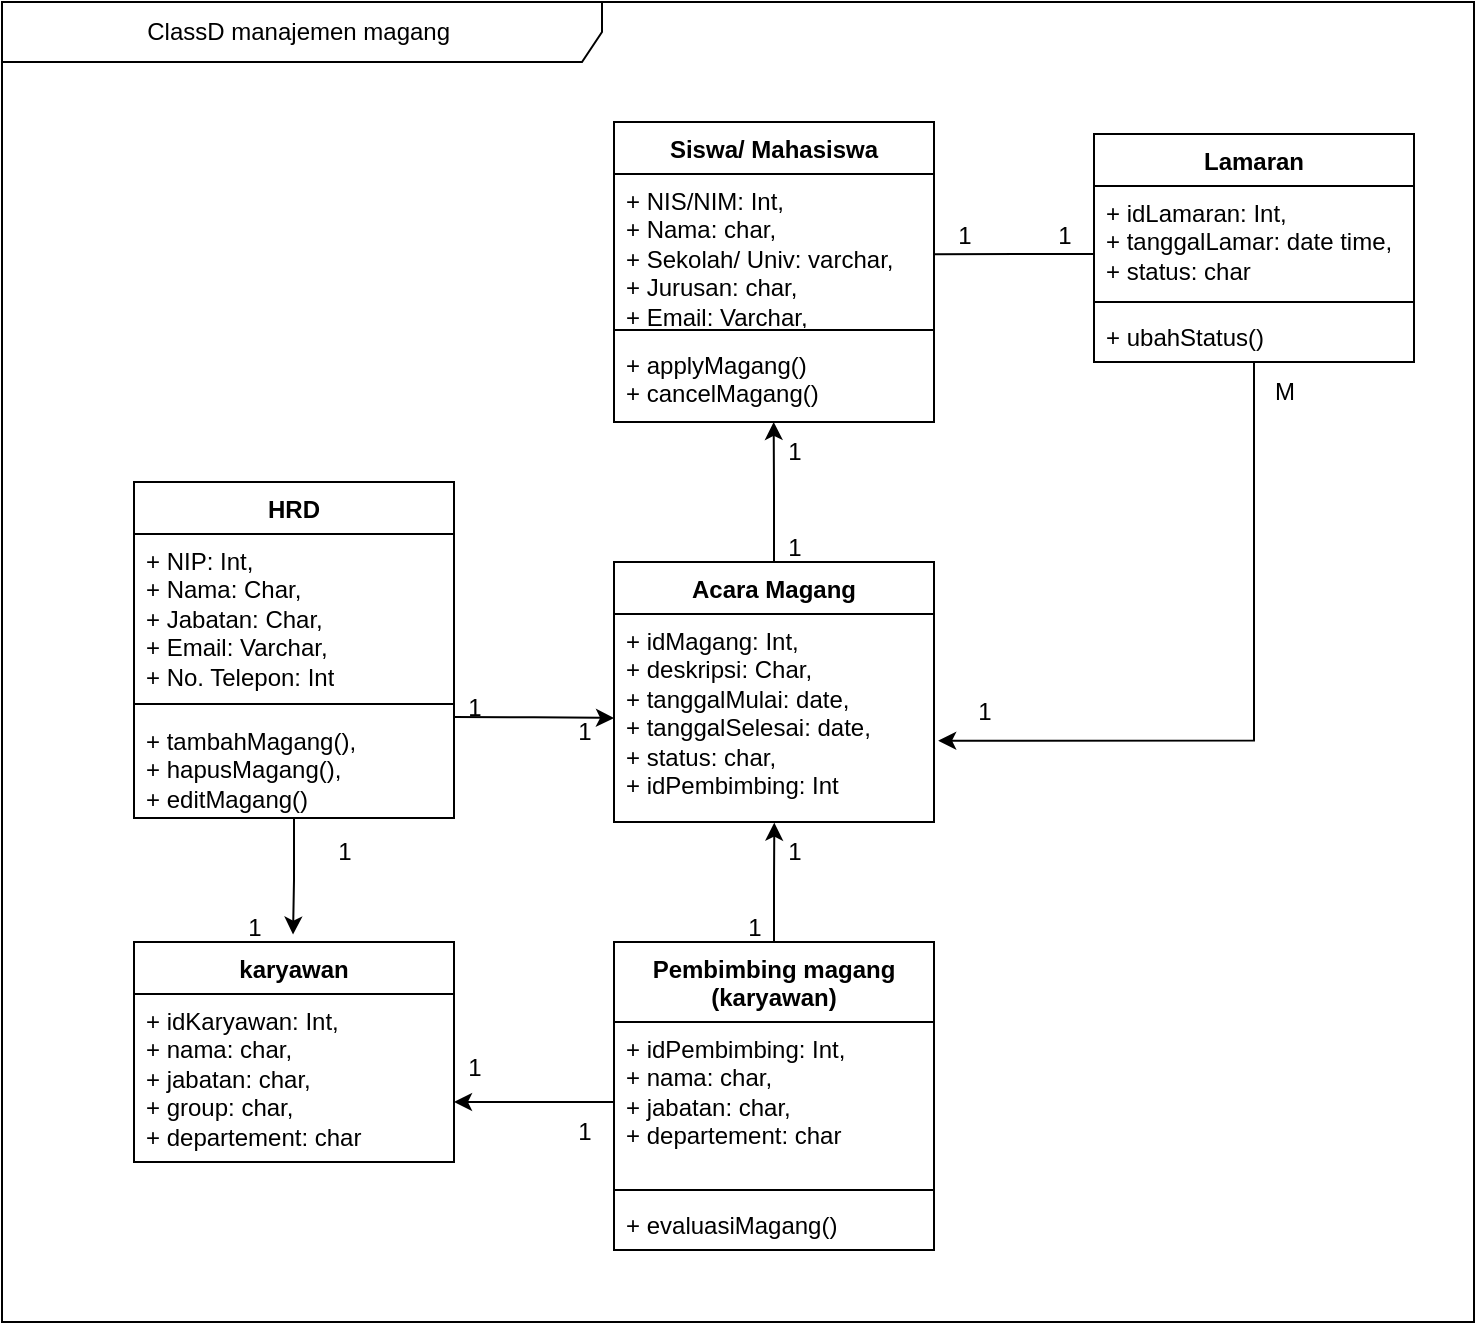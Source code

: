 <mxfile version="24.5.3" type="device">
  <diagram id="C5RBs43oDa-KdzZeNtuy" name="Page-1">
    <mxGraphModel dx="402" dy="135" grid="1" gridSize="10" guides="0" tooltips="1" connect="1" arrows="1" fold="1" page="1" pageScale="1" pageWidth="1169" pageHeight="827" math="0" shadow="0">
      <root>
        <mxCell id="WIyWlLk6GJQsqaUBKTNV-0" />
        <mxCell id="WIyWlLk6GJQsqaUBKTNV-1" parent="WIyWlLk6GJQsqaUBKTNV-0" />
        <mxCell id="ZS6XSb4tDrU91-AkH117-0" value="ClassD manajemen magang&amp;nbsp;" style="shape=umlFrame;whiteSpace=wrap;html=1;pointerEvents=0;width=300;height=30;" parent="WIyWlLk6GJQsqaUBKTNV-1" vertex="1">
          <mxGeometry x="54" y="20" width="736" height="660" as="geometry" />
        </mxCell>
        <mxCell id="ZS6XSb4tDrU91-AkH117-1" value="Siswa/ Mahasiswa" style="swimlane;fontStyle=1;align=center;verticalAlign=top;childLayout=stackLayout;horizontal=1;startSize=26;horizontalStack=0;resizeParent=1;resizeParentMax=0;resizeLast=0;collapsible=1;marginBottom=0;whiteSpace=wrap;html=1;" parent="WIyWlLk6GJQsqaUBKTNV-1" vertex="1">
          <mxGeometry x="360" y="80" width="160" height="150" as="geometry" />
        </mxCell>
        <mxCell id="ZS6XSb4tDrU91-AkH117-2" value="+ NIS/NIM: Int,&lt;div&gt;+ Nama: char,&lt;/div&gt;&lt;div&gt;+ Sekolah/ Univ: varchar,&lt;/div&gt;&lt;div&gt;+ Jurusan: char,&lt;/div&gt;&lt;div&gt;+ Email: Varchar,&lt;/div&gt;&lt;div&gt;+ NoTel: Int&amp;nbsp;&lt;/div&gt;" style="text;strokeColor=none;fillColor=none;align=left;verticalAlign=top;spacingLeft=4;spacingRight=4;overflow=hidden;rotatable=0;points=[[0,0.5],[1,0.5]];portConstraint=eastwest;whiteSpace=wrap;html=1;" parent="ZS6XSb4tDrU91-AkH117-1" vertex="1">
          <mxGeometry y="26" width="160" height="74" as="geometry" />
        </mxCell>
        <mxCell id="ZS6XSb4tDrU91-AkH117-3" value="" style="line;strokeWidth=1;fillColor=none;align=left;verticalAlign=middle;spacingTop=-1;spacingLeft=3;spacingRight=3;rotatable=0;labelPosition=right;points=[];portConstraint=eastwest;strokeColor=inherit;" parent="ZS6XSb4tDrU91-AkH117-1" vertex="1">
          <mxGeometry y="100" width="160" height="8" as="geometry" />
        </mxCell>
        <mxCell id="ZS6XSb4tDrU91-AkH117-4" value="+ applyMagang()&lt;div&gt;+ cancelMagang()&lt;/div&gt;" style="text;strokeColor=none;fillColor=none;align=left;verticalAlign=top;spacingLeft=4;spacingRight=4;overflow=hidden;rotatable=0;points=[[0,0.5],[1,0.5]];portConstraint=eastwest;whiteSpace=wrap;html=1;" parent="ZS6XSb4tDrU91-AkH117-1" vertex="1">
          <mxGeometry y="108" width="160" height="42" as="geometry" />
        </mxCell>
        <mxCell id="PLc3peeYU2eGHcnz-muS-8" value="" style="edgeStyle=orthogonalEdgeStyle;rounded=0;orthogonalLoop=1;jettySize=auto;html=1;entryX=0.501;entryY=1.003;entryDx=0;entryDy=0;entryPerimeter=0;" parent="WIyWlLk6GJQsqaUBKTNV-1" source="ZS6XSb4tDrU91-AkH117-5" target="ZS6XSb4tDrU91-AkH117-10" edge="1">
          <mxGeometry relative="1" as="geometry" />
        </mxCell>
        <mxCell id="ZS6XSb4tDrU91-AkH117-5" value="Pembimbing magang (karyawan)" style="swimlane;fontStyle=1;align=center;verticalAlign=top;childLayout=stackLayout;horizontal=1;startSize=40;horizontalStack=0;resizeParent=1;resizeParentMax=0;resizeLast=0;collapsible=1;marginBottom=0;whiteSpace=wrap;html=1;" parent="WIyWlLk6GJQsqaUBKTNV-1" vertex="1">
          <mxGeometry x="360" y="490" width="160" height="154" as="geometry" />
        </mxCell>
        <mxCell id="ZS6XSb4tDrU91-AkH117-6" value="+ idPembimbing: Int,&lt;div&gt;+ nama: char,&lt;/div&gt;&lt;div&gt;+ jabatan: char,&lt;/div&gt;&lt;div&gt;+ departement: char&lt;/div&gt;&lt;div&gt;&lt;div&gt;&lt;br&gt;&lt;/div&gt;&lt;/div&gt;" style="text;strokeColor=none;fillColor=none;align=left;verticalAlign=top;spacingLeft=4;spacingRight=4;overflow=hidden;rotatable=0;points=[[0,0.5],[1,0.5]];portConstraint=eastwest;whiteSpace=wrap;html=1;" parent="ZS6XSb4tDrU91-AkH117-5" vertex="1">
          <mxGeometry y="40" width="160" height="80" as="geometry" />
        </mxCell>
        <mxCell id="ZS6XSb4tDrU91-AkH117-7" value="" style="line;strokeWidth=1;fillColor=none;align=left;verticalAlign=middle;spacingTop=-1;spacingLeft=3;spacingRight=3;rotatable=0;labelPosition=right;points=[];portConstraint=eastwest;strokeColor=inherit;" parent="ZS6XSb4tDrU91-AkH117-5" vertex="1">
          <mxGeometry y="120" width="160" height="8" as="geometry" />
        </mxCell>
        <mxCell id="ZS6XSb4tDrU91-AkH117-8" value="+ evaluasiMagang()" style="text;strokeColor=none;fillColor=none;align=left;verticalAlign=top;spacingLeft=4;spacingRight=4;overflow=hidden;rotatable=0;points=[[0,0.5],[1,0.5]];portConstraint=eastwest;whiteSpace=wrap;html=1;" parent="ZS6XSb4tDrU91-AkH117-5" vertex="1">
          <mxGeometry y="128" width="160" height="26" as="geometry" />
        </mxCell>
        <mxCell id="ZS6XSb4tDrU91-AkH117-9" value="Acara Magang" style="swimlane;fontStyle=1;align=center;verticalAlign=top;childLayout=stackLayout;horizontal=1;startSize=26;horizontalStack=0;resizeParent=1;resizeParentMax=0;resizeLast=0;collapsible=1;marginBottom=0;whiteSpace=wrap;html=1;" parent="WIyWlLk6GJQsqaUBKTNV-1" vertex="1">
          <mxGeometry x="360" y="300" width="160" height="130" as="geometry" />
        </mxCell>
        <mxCell id="ZS6XSb4tDrU91-AkH117-10" value="+ idMagang: Int,&lt;div&gt;+ deskripsi: Char,&lt;/div&gt;&lt;div&gt;+ tanggalMulai: date,&amp;nbsp;&lt;/div&gt;&lt;div&gt;+ tanggalSelesai: date,&lt;/div&gt;&lt;div&gt;+ status: char,&lt;/div&gt;&lt;div&gt;+ idPembimbing: Int&lt;/div&gt;" style="text;strokeColor=none;fillColor=none;align=left;verticalAlign=top;spacingLeft=4;spacingRight=4;overflow=hidden;rotatable=0;points=[[0,0.5],[1,0.5]];portConstraint=eastwest;whiteSpace=wrap;html=1;" parent="ZS6XSb4tDrU91-AkH117-9" vertex="1">
          <mxGeometry y="26" width="160" height="104" as="geometry" />
        </mxCell>
        <mxCell id="PLc3peeYU2eGHcnz-muS-4" value="" style="edgeStyle=orthogonalEdgeStyle;rounded=0;orthogonalLoop=1;jettySize=auto;html=1;exitX=0.998;exitY=0.03;exitDx=0;exitDy=0;exitPerimeter=0;" parent="WIyWlLk6GJQsqaUBKTNV-1" source="ZS6XSb4tDrU91-AkH117-16" target="ZS6XSb4tDrU91-AkH117-10" edge="1">
          <mxGeometry relative="1" as="geometry" />
        </mxCell>
        <mxCell id="z0wIMpjTKug45rJ7t6Iy-0" value="" style="edgeStyle=orthogonalEdgeStyle;rounded=0;orthogonalLoop=1;jettySize=auto;html=1;entryX=0.497;entryY=-0.034;entryDx=0;entryDy=0;entryPerimeter=0;" edge="1" parent="WIyWlLk6GJQsqaUBKTNV-1" source="ZS6XSb4tDrU91-AkH117-13" target="rwTYOmjc_J8FM25p9r6h-0">
          <mxGeometry relative="1" as="geometry" />
        </mxCell>
        <mxCell id="ZS6XSb4tDrU91-AkH117-13" value="HRD" style="swimlane;fontStyle=1;align=center;verticalAlign=top;childLayout=stackLayout;horizontal=1;startSize=26;horizontalStack=0;resizeParent=1;resizeParentMax=0;resizeLast=0;collapsible=1;marginBottom=0;whiteSpace=wrap;html=1;" parent="WIyWlLk6GJQsqaUBKTNV-1" vertex="1">
          <mxGeometry x="120" y="260" width="160" height="168" as="geometry" />
        </mxCell>
        <mxCell id="ZS6XSb4tDrU91-AkH117-14" value="&lt;div&gt;+ NIP: Int,&amp;nbsp;&lt;/div&gt;+ Nama: Char,&lt;div&gt;+ Jabatan: Char,&lt;br&gt;&lt;div&gt;+ Email: Varchar,&lt;/div&gt;&lt;div&gt;+ No. Telepon: Int&lt;/div&gt;&lt;div&gt;&lt;br&gt;&lt;/div&gt;&lt;div&gt;&lt;br&gt;&lt;/div&gt;&lt;/div&gt;" style="text;strokeColor=none;fillColor=none;align=left;verticalAlign=top;spacingLeft=4;spacingRight=4;overflow=hidden;rotatable=0;points=[[0,0.5],[1,0.5]];portConstraint=eastwest;whiteSpace=wrap;html=1;" parent="ZS6XSb4tDrU91-AkH117-13" vertex="1">
          <mxGeometry y="26" width="160" height="80" as="geometry" />
        </mxCell>
        <mxCell id="ZS6XSb4tDrU91-AkH117-15" value="" style="line;strokeWidth=1;fillColor=none;align=left;verticalAlign=middle;spacingTop=-1;spacingLeft=3;spacingRight=3;rotatable=0;labelPosition=right;points=[];portConstraint=eastwest;strokeColor=inherit;" parent="ZS6XSb4tDrU91-AkH117-13" vertex="1">
          <mxGeometry y="106" width="160" height="10" as="geometry" />
        </mxCell>
        <mxCell id="ZS6XSb4tDrU91-AkH117-16" value="+ tambahMagang(),&lt;div&gt;+ hapusMagang(),&lt;/div&gt;&lt;div&gt;+ editMagang()&lt;/div&gt;" style="text;strokeColor=none;fillColor=none;align=left;verticalAlign=top;spacingLeft=4;spacingRight=4;overflow=hidden;rotatable=0;points=[[0,0.5],[1,0.5]];portConstraint=eastwest;whiteSpace=wrap;html=1;" parent="ZS6XSb4tDrU91-AkH117-13" vertex="1">
          <mxGeometry y="116" width="160" height="52" as="geometry" />
        </mxCell>
        <mxCell id="ZS6XSb4tDrU91-AkH117-17" value="Lamaran" style="swimlane;fontStyle=1;align=center;verticalAlign=top;childLayout=stackLayout;horizontal=1;startSize=26;horizontalStack=0;resizeParent=1;resizeParentMax=0;resizeLast=0;collapsible=1;marginBottom=0;whiteSpace=wrap;html=1;" parent="WIyWlLk6GJQsqaUBKTNV-1" vertex="1">
          <mxGeometry x="600" y="86" width="160" height="114" as="geometry" />
        </mxCell>
        <mxCell id="ZS6XSb4tDrU91-AkH117-18" value="+ idLamaran: Int,&lt;div&gt;+ tanggalLamar: date time,&lt;/div&gt;&lt;div&gt;+ status: char&lt;br&gt;&lt;div&gt;&lt;br&gt;&lt;/div&gt;&lt;/div&gt;" style="text;strokeColor=none;fillColor=none;align=left;verticalAlign=top;spacingLeft=4;spacingRight=4;overflow=hidden;rotatable=0;points=[[0,0.5],[1,0.5]];portConstraint=eastwest;whiteSpace=wrap;html=1;" parent="ZS6XSb4tDrU91-AkH117-17" vertex="1">
          <mxGeometry y="26" width="160" height="54" as="geometry" />
        </mxCell>
        <mxCell id="ZS6XSb4tDrU91-AkH117-19" value="" style="line;strokeWidth=1;fillColor=none;align=left;verticalAlign=middle;spacingTop=-1;spacingLeft=3;spacingRight=3;rotatable=0;labelPosition=right;points=[];portConstraint=eastwest;strokeColor=inherit;" parent="ZS6XSb4tDrU91-AkH117-17" vertex="1">
          <mxGeometry y="80" width="160" height="8" as="geometry" />
        </mxCell>
        <mxCell id="ZS6XSb4tDrU91-AkH117-20" value="+ ubahStatus()" style="text;strokeColor=none;fillColor=none;align=left;verticalAlign=top;spacingLeft=4;spacingRight=4;overflow=hidden;rotatable=0;points=[[0,0.5],[1,0.5]];portConstraint=eastwest;whiteSpace=wrap;html=1;" parent="ZS6XSb4tDrU91-AkH117-17" vertex="1">
          <mxGeometry y="88" width="160" height="26" as="geometry" />
        </mxCell>
        <mxCell id="ZS6XSb4tDrU91-AkH117-26" value="" style="endArrow=none;html=1;rounded=0;entryX=0.998;entryY=0.542;entryDx=0;entryDy=0;entryPerimeter=0;" parent="WIyWlLk6GJQsqaUBKTNV-1" target="ZS6XSb4tDrU91-AkH117-2" edge="1">
          <mxGeometry width="50" height="50" relative="1" as="geometry">
            <mxPoint x="600" y="146" as="sourcePoint" />
            <mxPoint x="526" y="138" as="targetPoint" />
          </mxGeometry>
        </mxCell>
        <mxCell id="ZS6XSb4tDrU91-AkH117-37" value="1" style="text;html=1;align=center;verticalAlign=middle;resizable=0;points=[];autosize=1;strokeColor=none;fillColor=none;" parent="WIyWlLk6GJQsqaUBKTNV-1" vertex="1">
          <mxGeometry x="520" y="122" width="30" height="30" as="geometry" />
        </mxCell>
        <mxCell id="BZ8HnphNoS7A94brp6Mc-0" value="1" style="text;html=1;align=center;verticalAlign=middle;resizable=0;points=[];autosize=1;strokeColor=none;fillColor=none;" parent="WIyWlLk6GJQsqaUBKTNV-1" vertex="1">
          <mxGeometry x="570" y="122" width="30" height="30" as="geometry" />
        </mxCell>
        <mxCell id="rwTYOmjc_J8FM25p9r6h-0" value="karyawan" style="swimlane;fontStyle=1;align=center;verticalAlign=top;childLayout=stackLayout;horizontal=1;startSize=26;horizontalStack=0;resizeParent=1;resizeParentMax=0;resizeLast=0;collapsible=1;marginBottom=0;whiteSpace=wrap;html=1;" parent="WIyWlLk6GJQsqaUBKTNV-1" vertex="1">
          <mxGeometry x="120" y="490" width="160" height="110" as="geometry" />
        </mxCell>
        <mxCell id="rwTYOmjc_J8FM25p9r6h-1" value="+ idKaryawan: Int,&lt;div&gt;+ nama: char,&lt;/div&gt;&lt;div&gt;+ jabatan: char,&lt;/div&gt;&lt;div&gt;+ group: char,&lt;/div&gt;&lt;div&gt;+ departement: char&lt;/div&gt;" style="text;strokeColor=none;fillColor=none;align=left;verticalAlign=top;spacingLeft=4;spacingRight=4;overflow=hidden;rotatable=0;points=[[0,0.5],[1,0.5]];portConstraint=eastwest;whiteSpace=wrap;html=1;" parent="rwTYOmjc_J8FM25p9r6h-0" vertex="1">
          <mxGeometry y="26" width="160" height="84" as="geometry" />
        </mxCell>
        <mxCell id="PLc3peeYU2eGHcnz-muS-3" style="edgeStyle=orthogonalEdgeStyle;rounded=0;orthogonalLoop=1;jettySize=auto;html=1;entryX=0.499;entryY=0.999;entryDx=0;entryDy=0;entryPerimeter=0;" parent="WIyWlLk6GJQsqaUBKTNV-1" source="ZS6XSb4tDrU91-AkH117-9" target="ZS6XSb4tDrU91-AkH117-4" edge="1">
          <mxGeometry relative="1" as="geometry" />
        </mxCell>
        <mxCell id="PLc3peeYU2eGHcnz-muS-9" value="1" style="text;html=1;align=center;verticalAlign=middle;resizable=0;points=[];autosize=1;strokeColor=none;fillColor=none;" parent="WIyWlLk6GJQsqaUBKTNV-1" vertex="1">
          <mxGeometry x="530" y="360" width="30" height="30" as="geometry" />
        </mxCell>
        <mxCell id="PLc3peeYU2eGHcnz-muS-10" value="M" style="text;html=1;align=center;verticalAlign=middle;resizable=0;points=[];autosize=1;strokeColor=none;fillColor=none;" parent="WIyWlLk6GJQsqaUBKTNV-1" vertex="1">
          <mxGeometry x="680" y="200" width="30" height="30" as="geometry" />
        </mxCell>
        <mxCell id="PLc3peeYU2eGHcnz-muS-11" value="1" style="text;html=1;align=center;verticalAlign=middle;resizable=0;points=[];autosize=1;strokeColor=none;fillColor=none;" parent="WIyWlLk6GJQsqaUBKTNV-1" vertex="1">
          <mxGeometry x="435" y="278" width="30" height="30" as="geometry" />
        </mxCell>
        <mxCell id="PLc3peeYU2eGHcnz-muS-12" value="1" style="text;html=1;align=center;verticalAlign=middle;resizable=0;points=[];autosize=1;strokeColor=none;fillColor=none;" parent="WIyWlLk6GJQsqaUBKTNV-1" vertex="1">
          <mxGeometry x="435" y="230" width="30" height="30" as="geometry" />
        </mxCell>
        <mxCell id="PLc3peeYU2eGHcnz-muS-13" value="1" style="text;html=1;align=center;verticalAlign=middle;resizable=0;points=[];autosize=1;strokeColor=none;fillColor=none;" parent="WIyWlLk6GJQsqaUBKTNV-1" vertex="1">
          <mxGeometry x="275" y="358" width="30" height="30" as="geometry" />
        </mxCell>
        <mxCell id="PLc3peeYU2eGHcnz-muS-14" value="1" style="text;html=1;align=center;verticalAlign=middle;resizable=0;points=[];autosize=1;strokeColor=none;fillColor=none;" parent="WIyWlLk6GJQsqaUBKTNV-1" vertex="1">
          <mxGeometry x="330" y="370" width="30" height="30" as="geometry" />
        </mxCell>
        <mxCell id="PLc3peeYU2eGHcnz-muS-16" value="1" style="text;html=1;align=center;verticalAlign=middle;resizable=0;points=[];autosize=1;strokeColor=none;fillColor=none;" parent="WIyWlLk6GJQsqaUBKTNV-1" vertex="1">
          <mxGeometry x="165" y="468" width="30" height="30" as="geometry" />
        </mxCell>
        <mxCell id="PLc3peeYU2eGHcnz-muS-17" value="1" style="text;html=1;align=center;verticalAlign=middle;resizable=0;points=[];autosize=1;strokeColor=none;fillColor=none;" parent="WIyWlLk6GJQsqaUBKTNV-1" vertex="1">
          <mxGeometry x="275" y="538" width="30" height="30" as="geometry" />
        </mxCell>
        <mxCell id="PLc3peeYU2eGHcnz-muS-18" value="1" style="text;html=1;align=center;verticalAlign=middle;resizable=0;points=[];autosize=1;strokeColor=none;fillColor=none;" parent="WIyWlLk6GJQsqaUBKTNV-1" vertex="1">
          <mxGeometry x="330" y="570" width="30" height="30" as="geometry" />
        </mxCell>
        <mxCell id="PLc3peeYU2eGHcnz-muS-19" value="1" style="text;html=1;align=center;verticalAlign=middle;resizable=0;points=[];autosize=1;strokeColor=none;fillColor=none;" parent="WIyWlLk6GJQsqaUBKTNV-1" vertex="1">
          <mxGeometry x="435" y="430" width="30" height="30" as="geometry" />
        </mxCell>
        <mxCell id="PLc3peeYU2eGHcnz-muS-20" value="1" style="text;html=1;align=center;verticalAlign=middle;resizable=0;points=[];autosize=1;strokeColor=none;fillColor=none;" parent="WIyWlLk6GJQsqaUBKTNV-1" vertex="1">
          <mxGeometry x="415" y="468" width="30" height="30" as="geometry" />
        </mxCell>
        <mxCell id="PLc3peeYU2eGHcnz-muS-21" style="edgeStyle=orthogonalEdgeStyle;rounded=0;orthogonalLoop=1;jettySize=auto;html=1;entryX=1.013;entryY=0.609;entryDx=0;entryDy=0;entryPerimeter=0;" parent="WIyWlLk6GJQsqaUBKTNV-1" source="ZS6XSb4tDrU91-AkH117-17" target="ZS6XSb4tDrU91-AkH117-10" edge="1">
          <mxGeometry relative="1" as="geometry" />
        </mxCell>
        <mxCell id="7fmG50fWMXk5Xn4-MiM6-1" value="1" style="text;html=1;align=center;verticalAlign=middle;resizable=0;points=[];autosize=1;strokeColor=none;fillColor=none;" parent="WIyWlLk6GJQsqaUBKTNV-1" vertex="1">
          <mxGeometry x="210" y="430" width="30" height="30" as="geometry" />
        </mxCell>
        <mxCell id="z0wIMpjTKug45rJ7t6Iy-1" value="" style="edgeStyle=orthogonalEdgeStyle;rounded=0;orthogonalLoop=1;jettySize=auto;html=1;" edge="1" parent="WIyWlLk6GJQsqaUBKTNV-1" source="ZS6XSb4tDrU91-AkH117-6">
          <mxGeometry relative="1" as="geometry">
            <mxPoint x="280" y="570" as="targetPoint" />
          </mxGeometry>
        </mxCell>
      </root>
    </mxGraphModel>
  </diagram>
</mxfile>
